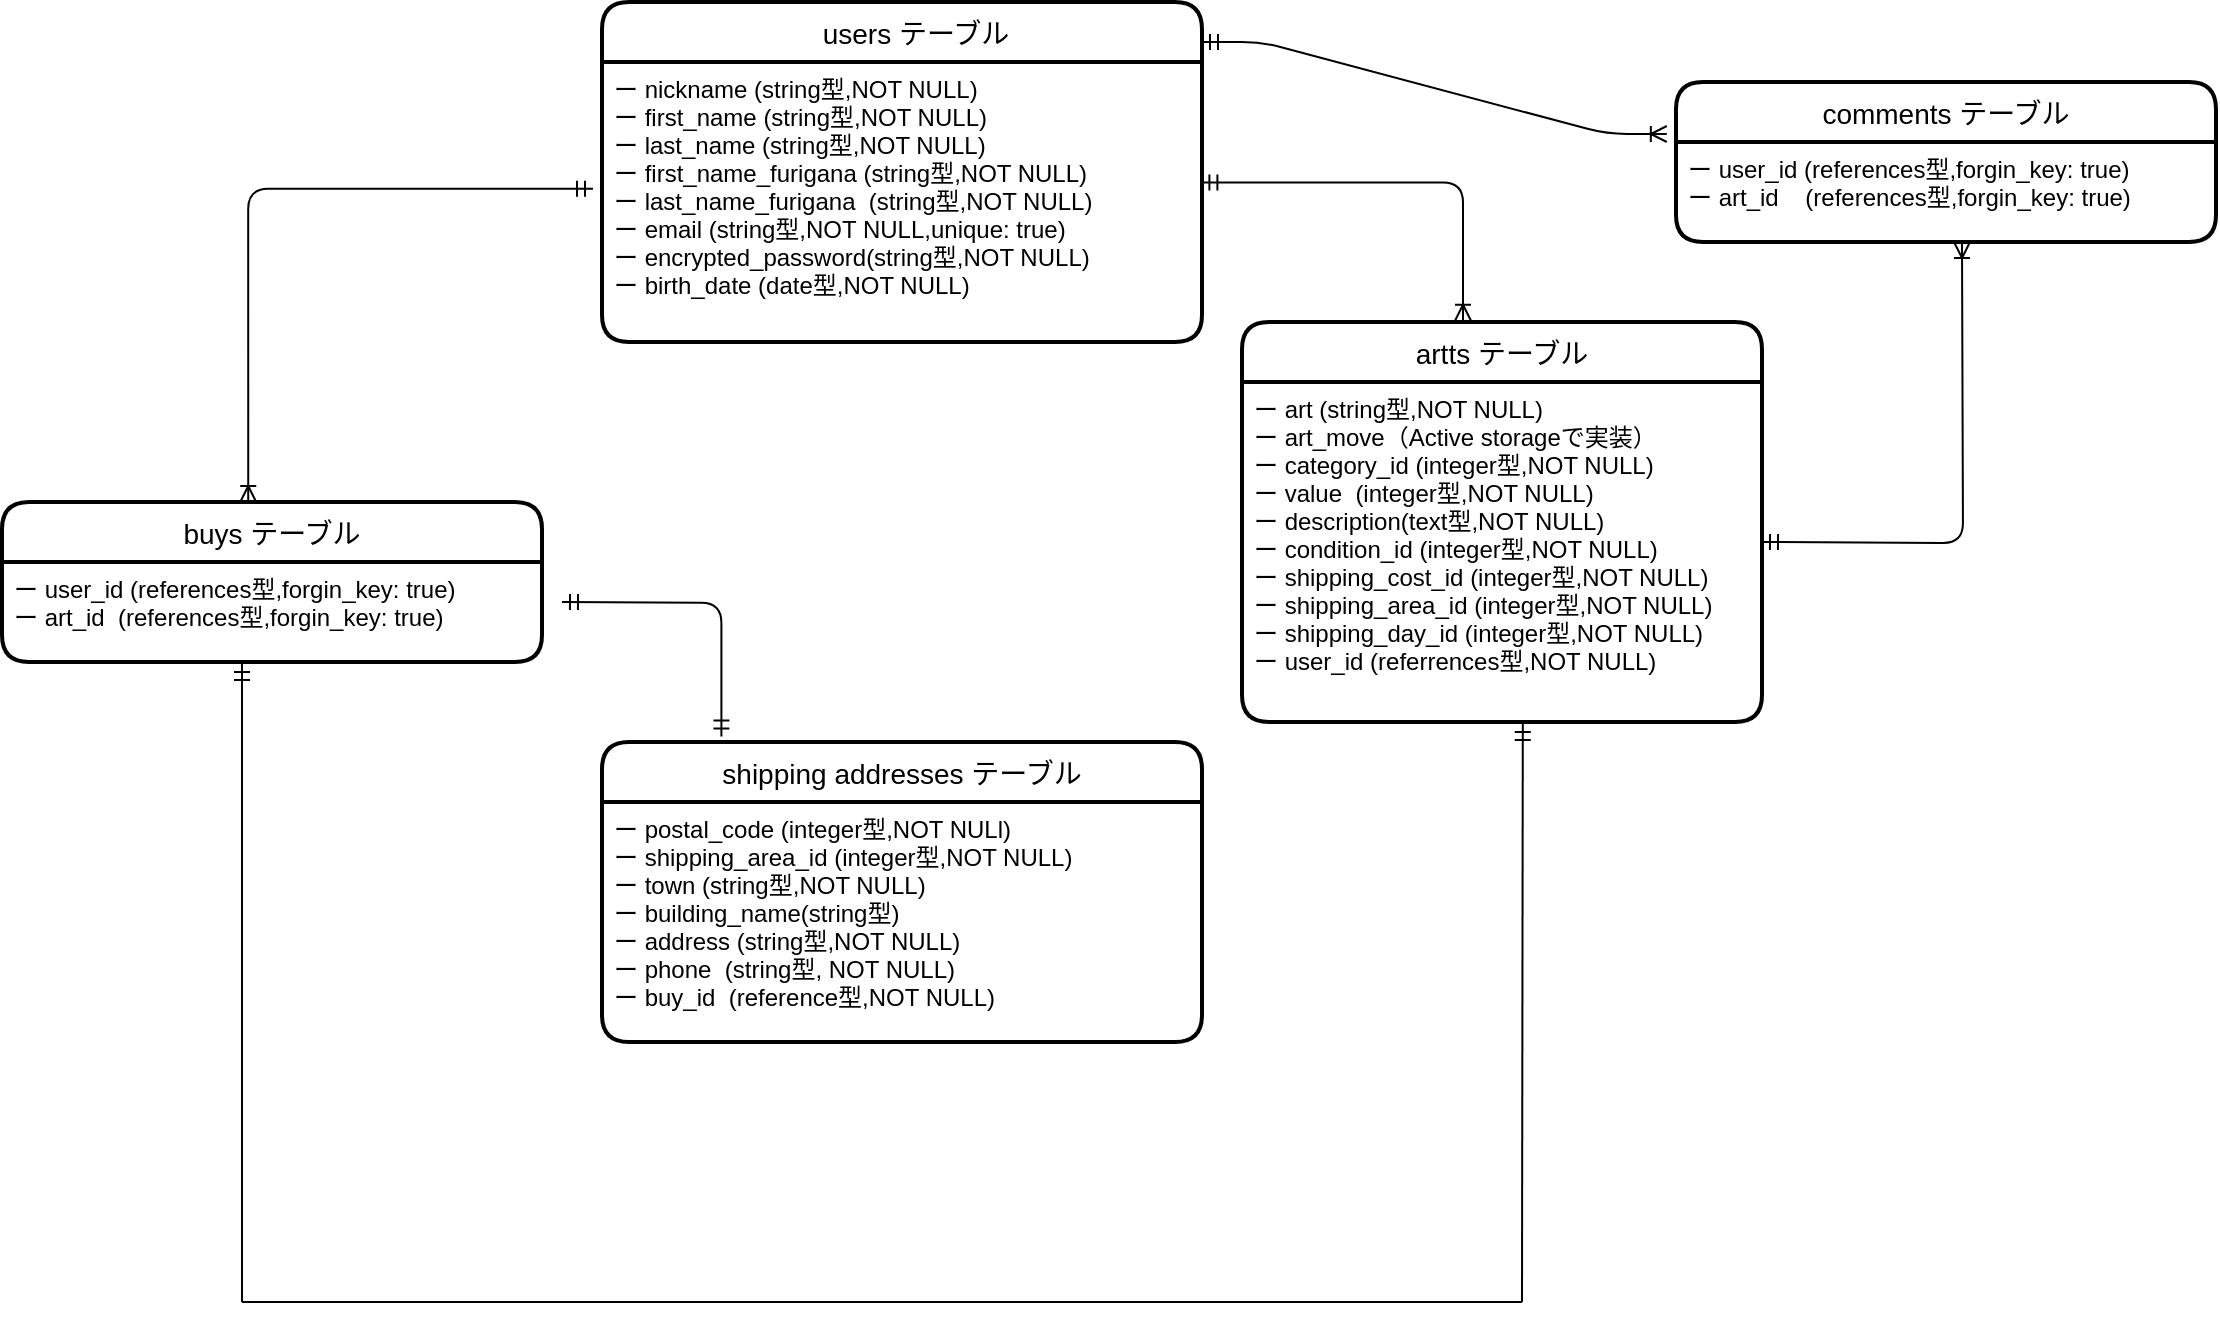 <mxfile>
    <diagram id="CrRxKujqeZBHaQ9V2byA" name="ページ1">
        <mxGraphModel dx="2039" dy="782" grid="1" gridSize="10" guides="1" tooltips="1" connect="1" arrows="1" fold="1" page="1" pageScale="1" pageWidth="827" pageHeight="1169" math="0" shadow="0">
            <root>
                <mxCell id="0"/>
                <mxCell id="1" parent="0"/>
                <mxCell id="2" value="　users テーブル" style="swimlane;childLayout=stackLayout;horizontal=1;startSize=30;horizontalStack=0;rounded=1;fontSize=14;fontStyle=0;strokeWidth=2;resizeParent=0;resizeLast=1;shadow=0;dashed=0;align=center;" vertex="1" parent="1">
                    <mxGeometry x="20" y="30" width="300" height="170" as="geometry"/>
                </mxCell>
                <mxCell id="3" value="ー nickname (string型,NOT NULL)&#10;ー first_name (string型,NOT NULL)&#10;ー last_name (string型,NOT NULL)&#10;ー first_name_furigana (string型,NOT NULL)&#10;ー last_name_furigana  (string型,NOT NULL)&#10;ー email (string型,NOT NULL,unique: true)&#10;ー encrypted_password(string型,NOT NULL)&#10;ー birth_date (date型,NOT NULL)&#10;" style="text;strokeColor=none;fillColor=none;spacingLeft=4;spacingRight=4;overflow=hidden;rotatable=0;points=[[0,0.5],[1,0.5]];portConstraint=eastwest;fontSize=12;" vertex="1" parent="2">
                    <mxGeometry y="30" width="300" height="140" as="geometry"/>
                </mxCell>
                <mxCell id="4" style="edgeStyle=orthogonalEdgeStyle;rounded=0;orthogonalLoop=1;jettySize=auto;html=1;exitX=1;exitY=0.5;exitDx=0;exitDy=0;" edge="1" parent="2">
                    <mxGeometry relative="1" as="geometry">
                        <mxPoint x="350" y="105" as="sourcePoint"/>
                        <mxPoint x="350" y="105" as="targetPoint"/>
                    </mxGeometry>
                </mxCell>
                <mxCell id="5" value="buys テーブル" style="swimlane;childLayout=stackLayout;horizontal=1;startSize=30;horizontalStack=0;rounded=1;fontSize=14;fontStyle=0;strokeWidth=2;resizeParent=0;resizeLast=1;shadow=0;dashed=0;align=center;" vertex="1" parent="1">
                    <mxGeometry x="-280" y="280" width="270" height="80" as="geometry"/>
                </mxCell>
                <mxCell id="6" value="ー user_id (references型,forgin_key: true)  &#10;ー art_id  (references型,forgin_key: true)   &#10;" style="text;strokeColor=none;fillColor=none;spacingLeft=4;spacingRight=4;overflow=hidden;rotatable=0;points=[[0,0.5],[1,0.5]];portConstraint=eastwest;fontSize=12;" vertex="1" parent="5">
                    <mxGeometry y="30" width="270" height="50" as="geometry"/>
                </mxCell>
                <mxCell id="7" value="artts テーブル" style="swimlane;childLayout=stackLayout;horizontal=1;startSize=30;horizontalStack=0;rounded=1;fontSize=14;fontStyle=0;strokeWidth=2;resizeParent=0;resizeLast=1;shadow=0;dashed=0;align=center;" vertex="1" parent="1">
                    <mxGeometry x="340" y="190" width="260" height="200" as="geometry"/>
                </mxCell>
                <mxCell id="8" value="ー art (string型,NOT NULL)&#10;ー art_move（Active storageで実装）&#10;ー category_id (integer型,NOT NULL)&#10;ー value  (integer型,NOT NULL)&#10;ー description(text型,NOT NULL)&#10;ー condition_id (integer型,NOT NULL)&#10;ー shipping_cost_id (integer型,NOT NULL)&#10;ー shipping_area_id (integer型,NOT NULL)&#10;ー shipping_day_id (integer型,NOT NULL)&#10;ー user_id (referrences型,NOT NULL)" style="text;strokeColor=none;fillColor=none;spacingLeft=4;spacingRight=4;overflow=hidden;rotatable=0;points=[[0,0.5],[1,0.5]];portConstraint=eastwest;fontSize=12;" vertex="1" parent="7">
                    <mxGeometry y="30" width="260" height="170" as="geometry"/>
                </mxCell>
                <mxCell id="9" value="shipping addresses テーブル" style="swimlane;childLayout=stackLayout;horizontal=1;startSize=30;horizontalStack=0;rounded=1;fontSize=14;fontStyle=0;strokeWidth=2;resizeParent=0;resizeLast=1;shadow=0;dashed=0;align=center;" vertex="1" parent="1">
                    <mxGeometry x="20" y="400" width="300" height="150" as="geometry"/>
                </mxCell>
                <mxCell id="10" value="ー postal_code (integer型,NOT NULl)&#10;ー shipping_area_id (integer型,NOT NULL)&#10;ー town (string型,NOT NULL)&#10;ー building_name(string型)&#10;ー address (string型,NOT NULL)&#10;ー phone  (string型, NOT NULL)&#10;ー buy_id  (reference型,NOT NULL)&#10;" style="text;strokeColor=none;fillColor=none;spacingLeft=4;spacingRight=4;overflow=hidden;rotatable=0;points=[[0,0.5],[1,0.5]];portConstraint=eastwest;fontSize=12;" vertex="1" parent="9">
                    <mxGeometry y="30" width="300" height="120" as="geometry"/>
                </mxCell>
                <mxCell id="11" style="edgeStyle=orthogonalEdgeStyle;rounded=0;orthogonalLoop=1;jettySize=auto;html=1;exitX=1;exitY=0.5;exitDx=0;exitDy=0;" edge="1" parent="9" source="10" target="10">
                    <mxGeometry relative="1" as="geometry"/>
                </mxCell>
                <mxCell id="12" value="" style="fontSize=12;html=1;endArrow=ERoneToMany;startArrow=ERmandOne;edgeStyle=orthogonalEdgeStyle;elbow=vertical;exitX=-0.015;exitY=0.453;exitDx=0;exitDy=0;exitPerimeter=0;entryX=0.456;entryY=0;entryDx=0;entryDy=0;entryPerimeter=0;" edge="1" parent="1" source="3" target="5">
                    <mxGeometry width="100" height="100" relative="1" as="geometry">
                        <mxPoint x="-30" y="119.67" as="sourcePoint"/>
                        <mxPoint x="-276" y="230" as="targetPoint"/>
                    </mxGeometry>
                </mxCell>
                <mxCell id="13" value="" style="edgeStyle=orthogonalEdgeStyle;fontSize=12;html=1;endArrow=ERoneToMany;startArrow=ERmandOne;entryX=0.425;entryY=-0.003;entryDx=0;entryDy=0;entryPerimeter=0;exitX=0.999;exitY=0.43;exitDx=0;exitDy=0;exitPerimeter=0;" edge="1" parent="1" source="3" target="7">
                    <mxGeometry width="100" height="100" relative="1" as="geometry">
                        <mxPoint x="320" y="120" as="sourcePoint"/>
                        <mxPoint x="520" y="120" as="targetPoint"/>
                    </mxGeometry>
                </mxCell>
                <mxCell id="14" value="" style="fontSize=12;html=1;endArrow=ERmandOne;" edge="1" parent="1">
                    <mxGeometry width="100" height="100" relative="1" as="geometry">
                        <mxPoint x="-160" y="680" as="sourcePoint"/>
                        <mxPoint x="-160" y="361" as="targetPoint"/>
                    </mxGeometry>
                </mxCell>
                <mxCell id="15" value="" style="endArrow=none;html=1;rounded=0;" edge="1" parent="1">
                    <mxGeometry relative="1" as="geometry">
                        <mxPoint x="-160" y="680" as="sourcePoint"/>
                        <mxPoint x="480" y="680" as="targetPoint"/>
                    </mxGeometry>
                </mxCell>
                <mxCell id="16" value="" style="fontSize=12;html=1;endArrow=ERmandOne;entryX=0.54;entryY=1.006;entryDx=0;entryDy=0;entryPerimeter=0;" edge="1" parent="1" target="8">
                    <mxGeometry width="100" height="100" relative="1" as="geometry">
                        <mxPoint x="480" y="680" as="sourcePoint"/>
                        <mxPoint x="476" y="402" as="targetPoint"/>
                    </mxGeometry>
                </mxCell>
                <mxCell id="17" value="" style="edgeStyle=orthogonalEdgeStyle;fontSize=12;html=1;endArrow=ERmandOne;startArrow=ERmandOne;entryX=0.199;entryY=-0.018;entryDx=0;entryDy=0;entryPerimeter=0;" edge="1" parent="1" target="9">
                    <mxGeometry width="100" height="100" relative="1" as="geometry">
                        <mxPoint y="330" as="sourcePoint"/>
                        <mxPoint x="80" y="380" as="targetPoint"/>
                    </mxGeometry>
                </mxCell>
                <mxCell id="18" value="comments テーブル" style="swimlane;childLayout=stackLayout;horizontal=1;startSize=30;horizontalStack=0;rounded=1;fontSize=14;fontStyle=0;strokeWidth=2;resizeParent=0;resizeLast=1;shadow=0;dashed=0;align=center;" vertex="1" parent="1">
                    <mxGeometry x="557" y="70" width="270" height="80" as="geometry"/>
                </mxCell>
                <mxCell id="19" value="ー user_id (references型,forgin_key: true)  &#10;ー art_id    (references型,forgin_key: true)   &#10;" style="text;strokeColor=none;fillColor=none;spacingLeft=4;spacingRight=4;overflow=hidden;rotatable=0;points=[[0,0.5],[1,0.5]];portConstraint=eastwest;fontSize=12;" vertex="1" parent="18">
                    <mxGeometry y="30" width="270" height="50" as="geometry"/>
                </mxCell>
                <mxCell id="20" value="" style="edgeStyle=orthogonalEdgeStyle;fontSize=12;html=1;endArrow=ERoneToMany;startArrow=ERmandOne;" edge="1" parent="1">
                    <mxGeometry width="100" height="100" relative="1" as="geometry">
                        <mxPoint x="600" y="300" as="sourcePoint"/>
                        <mxPoint x="700" y="150" as="targetPoint"/>
                    </mxGeometry>
                </mxCell>
                <mxCell id="21" value="" style="edgeStyle=entityRelationEdgeStyle;fontSize=12;html=1;endArrow=ERoneToMany;startArrow=ERmandOne;entryX=-0.017;entryY=-0.08;entryDx=0;entryDy=0;entryPerimeter=0;" edge="1" parent="1" target="19">
                    <mxGeometry width="100" height="100" relative="1" as="geometry">
                        <mxPoint x="320" y="50" as="sourcePoint"/>
                        <mxPoint x="420" y="-50" as="targetPoint"/>
                    </mxGeometry>
                </mxCell>
            </root>
        </mxGraphModel>
    </diagram>
</mxfile>